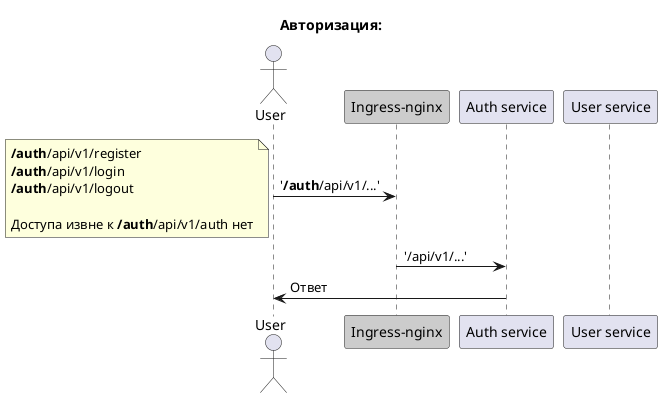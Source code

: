 @startuml
'https://plantuml.com/sequence-diagram

actor User
participant "Ingress-nginx" #CCCCCC
participant "Auth service"
participant "User service"

title Авторизация:
User -> "Ingress-nginx" : '<b>/auth</b>/api/v1/...'
note left
<b>/auth</b>/api/v1/register
<b>/auth</b>/api/v1/login
<b>/auth</b>/api/v1/logout

Доступа извне к <b>/auth</b>/api/v1/auth нет
end note
"Ingress-nginx" -> "Auth service": '/api/v1/...'
"Auth service" -> User: Ответ

deactivate "Ingress-nginx"

@enduml